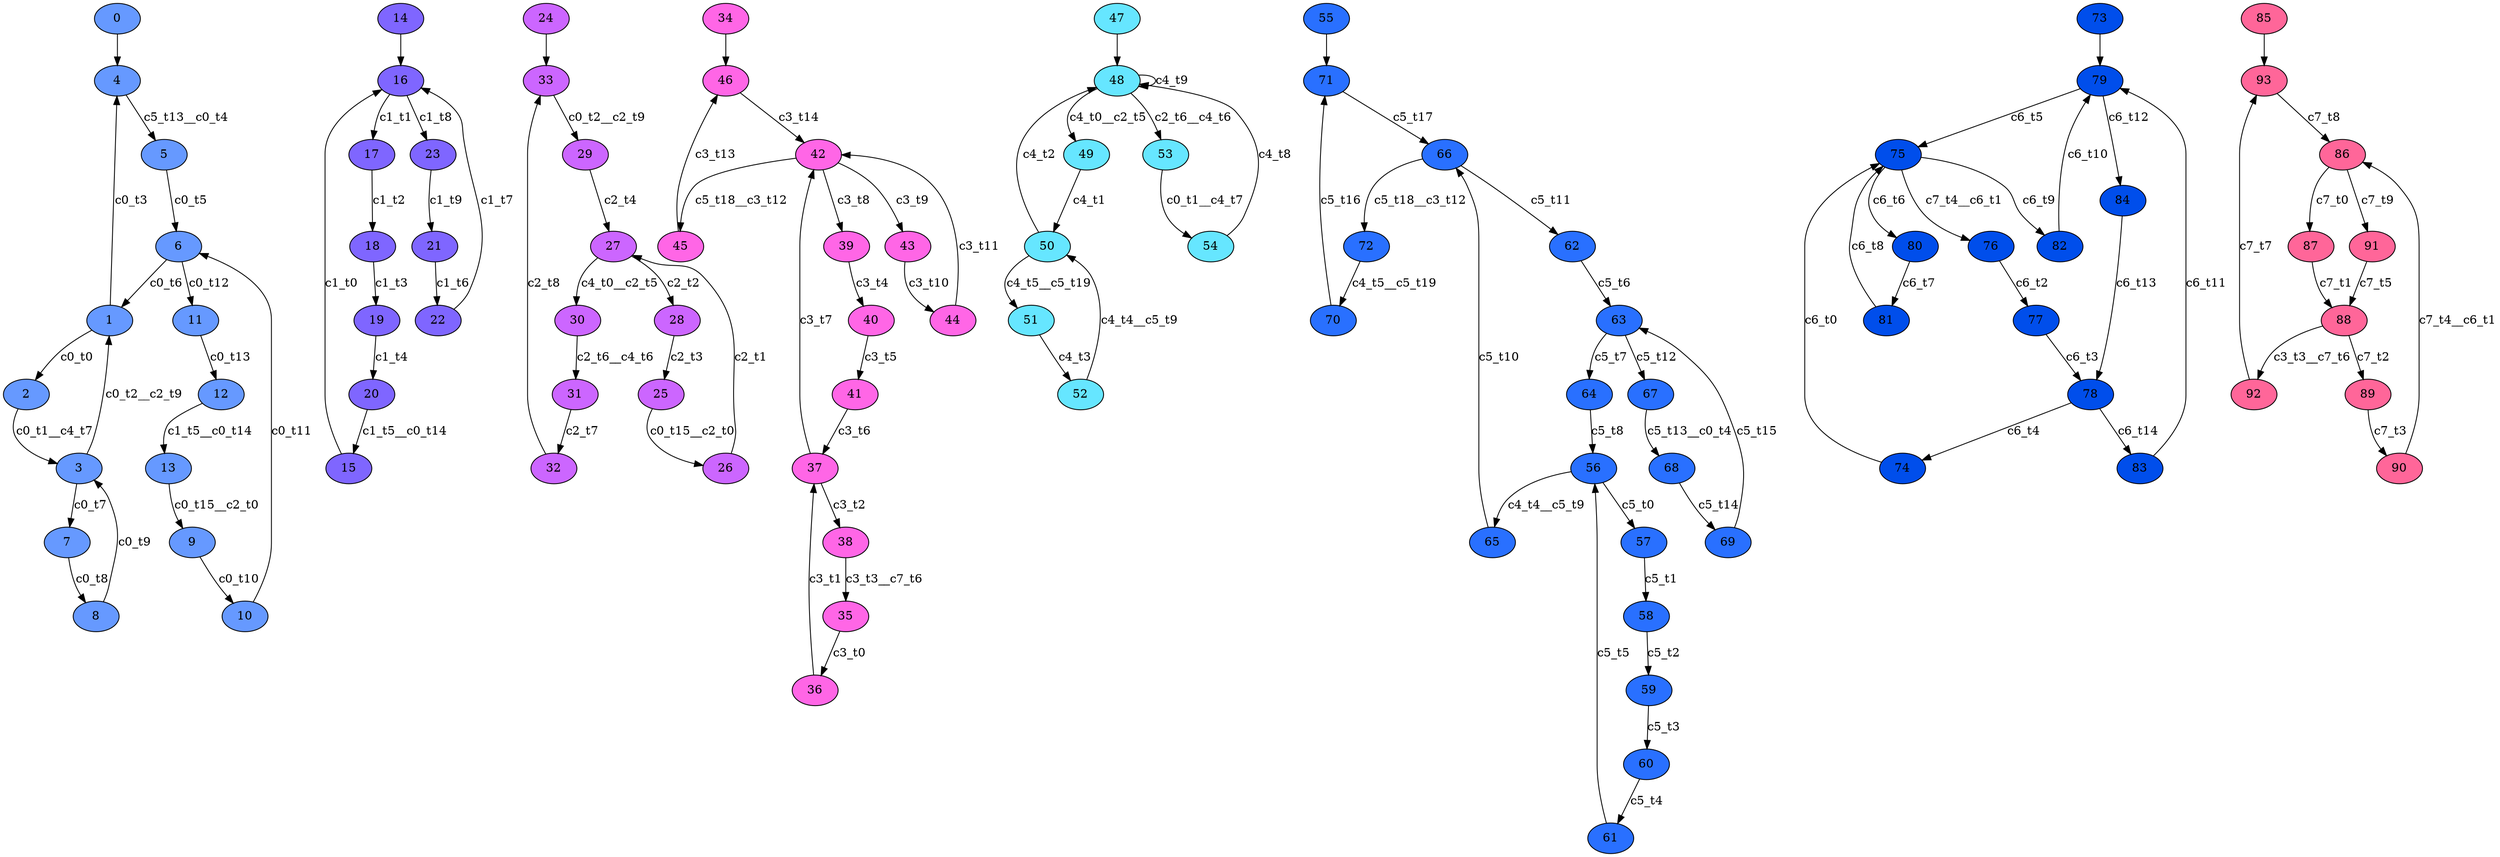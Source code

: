 digraph G {
  subgraph component0 {
0 [label="0" fillcolor="#6699FF" style=filled];
1 [label="1" fillcolor="#6699FF" style=filled];
2 [label="2" fillcolor="#6699FF" style=filled];
3 [label="3" fillcolor="#6699FF" style=filled];
4 [label="4" fillcolor="#6699FF" style=filled];
5 [label="5" fillcolor="#6699FF" style=filled];
6 [label="6" fillcolor="#6699FF" style=filled];
7 [label="7" fillcolor="#6699FF" style=filled];
8 [label="8" fillcolor="#6699FF" style=filled];
9 [label="9" fillcolor="#6699FF" style=filled];
10 [label="10" fillcolor="#6699FF" style=filled];
11 [label="11" fillcolor="#6699FF" style=filled];
12 [label="12" fillcolor="#6699FF" style=filled];
13 [label="13" fillcolor="#6699FF" style=filled];
1->2 [label="c0_t0" color=black ];
1->4 [label="c0_t3" color=black ];
5->6 [label="c0_t5" color=black ];
6->1 [label="c0_t6" color=black ];
3->7 [label="c0_t7" color=black ];
7->8 [label="c0_t8" color=black ];
8->3 [label="c0_t9" color=black ];
9->10 [label="c0_t10" color=black ];
10->6 [label="c0_t11" color=black ];
6->11 [label="c0_t12" color=black ];
11->12 [label="c0_t13" color=black ];
0->4 [label="" color=black ];
12->13 [label="c1_t5__c0_t14" color=black ];
13->9 [label="c0_t15__c2_t0" color=black ];
2->3 [label="c0_t1__c4_t7" color=black ];
4->5 [label="c5_t13__c0_t4" color=black ];
3->1 [label="c0_t2__c2_t9" color=black ];
  }
  subgraph component1 {
14 [label="14" fillcolor="#7F66FF" style=filled];
15 [label="15" fillcolor="#7F66FF" style=filled];
16 [label="16" fillcolor="#7F66FF" style=filled];
17 [label="17" fillcolor="#7F66FF" style=filled];
18 [label="18" fillcolor="#7F66FF" style=filled];
19 [label="19" fillcolor="#7F66FF" style=filled];
20 [label="20" fillcolor="#7F66FF" style=filled];
21 [label="21" fillcolor="#7F66FF" style=filled];
22 [label="22" fillcolor="#7F66FF" style=filled];
23 [label="23" fillcolor="#7F66FF" style=filled];
15->16 [label="c1_t0" color=black ];
16->17 [label="c1_t1" color=black ];
17->18 [label="c1_t2" color=black ];
18->19 [label="c1_t3" color=black ];
19->20 [label="c1_t4" color=black ];
21->22 [label="c1_t6" color=black ];
22->16 [label="c1_t7" color=black ];
16->23 [label="c1_t8" color=black ];
23->21 [label="c1_t9" color=black ];
14->16 [label="" color=black ];
20->15 [label="c1_t5__c0_t14" color=black ];
  }
  subgraph component2 {
24 [label="24" fillcolor="#CC66FF" style=filled];
25 [label="25" fillcolor="#CC66FF" style=filled];
26 [label="26" fillcolor="#CC66FF" style=filled];
27 [label="27" fillcolor="#CC66FF" style=filled];
28 [label="28" fillcolor="#CC66FF" style=filled];
29 [label="29" fillcolor="#CC66FF" style=filled];
30 [label="30" fillcolor="#CC66FF" style=filled];
31 [label="31" fillcolor="#CC66FF" style=filled];
32 [label="32" fillcolor="#CC66FF" style=filled];
33 [label="33" fillcolor="#CC66FF" style=filled];
26->27 [label="c2_t1" color=black ];
27->28 [label="c2_t2" color=black ];
28->25 [label="c2_t3" color=black ];
29->27 [label="c2_t4" color=black ];
31->32 [label="c2_t7" color=black ];
32->33 [label="c2_t8" color=black ];
24->33 [label="" color=black ];
25->26 [label="c0_t15__c2_t0" color=black ];
30->31 [label="c2_t6__c4_t6" color=black ];
33->29 [label="c0_t2__c2_t9" color=black ];
27->30 [label="c4_t0__c2_t5" color=black ];
  }
  subgraph component3 {
34 [label="34" fillcolor="#FF66E6" style=filled];
35 [label="35" fillcolor="#FF66E6" style=filled];
36 [label="36" fillcolor="#FF66E6" style=filled];
37 [label="37" fillcolor="#FF66E6" style=filled];
38 [label="38" fillcolor="#FF66E6" style=filled];
39 [label="39" fillcolor="#FF66E6" style=filled];
40 [label="40" fillcolor="#FF66E6" style=filled];
41 [label="41" fillcolor="#FF66E6" style=filled];
42 [label="42" fillcolor="#FF66E6" style=filled];
43 [label="43" fillcolor="#FF66E6" style=filled];
44 [label="44" fillcolor="#FF66E6" style=filled];
45 [label="45" fillcolor="#FF66E6" style=filled];
46 [label="46" fillcolor="#FF66E6" style=filled];
35->36 [label="c3_t0" color=black ];
36->37 [label="c3_t1" color=black ];
37->38 [label="c3_t2" color=black ];
39->40 [label="c3_t4" color=black ];
40->41 [label="c3_t5" color=black ];
41->37 [label="c3_t6" color=black ];
37->42 [label="c3_t7" color=black ];
42->39 [label="c3_t8" color=black ];
42->43 [label="c3_t9" color=black ];
43->44 [label="c3_t10" color=black ];
44->42 [label="c3_t11" color=black ];
45->46 [label="c3_t13" color=black ];
46->42 [label="c3_t14" color=black ];
34->46 [label="" color=black ];
38->35 [label="c3_t3__c7_t6" color=black ];
42->45 [label="c5_t18__c3_t12" color=black ];
  }
  subgraph component4 {
47 [label="47" fillcolor="#66E6FF" style=filled];
48 [label="48" fillcolor="#66E6FF" style=filled];
49 [label="49" fillcolor="#66E6FF" style=filled];
50 [label="50" fillcolor="#66E6FF" style=filled];
51 [label="51" fillcolor="#66E6FF" style=filled];
52 [label="52" fillcolor="#66E6FF" style=filled];
53 [label="53" fillcolor="#66E6FF" style=filled];
54 [label="54" fillcolor="#66E6FF" style=filled];
49->50 [label="c4_t1" color=black ];
50->48 [label="c4_t2" color=black ];
51->52 [label="c4_t3" color=black ];
54->48 [label="c4_t8" color=black ];
48->48 [label="c4_t9" color=black ];
47->48 [label="" color=black ];
50->51 [label="c4_t5__c5_t19" color=black ];
52->50 [label="c4_t4__c5_t9" color=black ];
53->54 [label="c0_t1__c4_t7" color=black ];
48->53 [label="c2_t6__c4_t6" color=black ];
48->49 [label="c4_t0__c2_t5" color=black ];
  }
  subgraph component5 {
55 [label="55" fillcolor="#2970FF" style=filled];
56 [label="56" fillcolor="#2970FF" style=filled];
57 [label="57" fillcolor="#2970FF" style=filled];
58 [label="58" fillcolor="#2970FF" style=filled];
59 [label="59" fillcolor="#2970FF" style=filled];
60 [label="60" fillcolor="#2970FF" style=filled];
61 [label="61" fillcolor="#2970FF" style=filled];
62 [label="62" fillcolor="#2970FF" style=filled];
63 [label="63" fillcolor="#2970FF" style=filled];
64 [label="64" fillcolor="#2970FF" style=filled];
65 [label="65" fillcolor="#2970FF" style=filled];
66 [label="66" fillcolor="#2970FF" style=filled];
67 [label="67" fillcolor="#2970FF" style=filled];
68 [label="68" fillcolor="#2970FF" style=filled];
69 [label="69" fillcolor="#2970FF" style=filled];
70 [label="70" fillcolor="#2970FF" style=filled];
71 [label="71" fillcolor="#2970FF" style=filled];
72 [label="72" fillcolor="#2970FF" style=filled];
56->57 [label="c5_t0" color=black ];
57->58 [label="c5_t1" color=black ];
58->59 [label="c5_t2" color=black ];
59->60 [label="c5_t3" color=black ];
60->61 [label="c5_t4" color=black ];
61->56 [label="c5_t5" color=black ];
62->63 [label="c5_t6" color=black ];
63->64 [label="c5_t7" color=black ];
64->56 [label="c5_t8" color=black ];
65->66 [label="c5_t10" color=black ];
66->62 [label="c5_t11" color=black ];
63->67 [label="c5_t12" color=black ];
68->69 [label="c5_t14" color=black ];
69->63 [label="c5_t15" color=black ];
70->71 [label="c5_t16" color=black ];
71->66 [label="c5_t17" color=black ];
55->71 [label="" color=black ];
72->70 [label="c4_t5__c5_t19" color=black ];
56->65 [label="c4_t4__c5_t9" color=black ];
67->68 [label="c5_t13__c0_t4" color=black ];
66->72 [label="c5_t18__c3_t12" color=black ];
  }
  subgraph component6 {
73 [label="73" fillcolor="#004EEB" style=filled];
74 [label="74" fillcolor="#004EEB" style=filled];
75 [label="75" fillcolor="#004EEB" style=filled];
76 [label="76" fillcolor="#004EEB" style=filled];
77 [label="77" fillcolor="#004EEB" style=filled];
78 [label="78" fillcolor="#004EEB" style=filled];
79 [label="79" fillcolor="#004EEB" style=filled];
80 [label="80" fillcolor="#004EEB" style=filled];
81 [label="81" fillcolor="#004EEB" style=filled];
82 [label="82" fillcolor="#004EEB" style=filled];
83 [label="83" fillcolor="#004EEB" style=filled];
84 [label="84" fillcolor="#004EEB" style=filled];
74->75 [label="c6_t0" color=black ];
76->77 [label="c6_t2" color=black ];
77->78 [label="c6_t3" color=black ];
78->74 [label="c6_t4" color=black ];
79->75 [label="c6_t5" color=black ];
75->80 [label="c6_t6" color=black ];
80->81 [label="c6_t7" color=black ];
81->75 [label="c6_t8" color=black ];
75->82 [label="c6_t9" color=black ];
82->79 [label="c6_t10" color=black ];
83->79 [label="c6_t11" color=black ];
79->84 [label="c6_t12" color=black ];
84->78 [label="c6_t13" color=black ];
78->83 [label="c6_t14" color=black ];
73->79 [label="" color=black ];
75->76 [label="c7_t4__c6_t1" color=black ];
  }
  subgraph component7 {
85 [label="85" fillcolor="#FF6699" style=filled];
86 [label="86" fillcolor="#FF6699" style=filled];
87 [label="87" fillcolor="#FF6699" style=filled];
88 [label="88" fillcolor="#FF6699" style=filled];
89 [label="89" fillcolor="#FF6699" style=filled];
90 [label="90" fillcolor="#FF6699" style=filled];
91 [label="91" fillcolor="#FF6699" style=filled];
92 [label="92" fillcolor="#FF6699" style=filled];
93 [label="93" fillcolor="#FF6699" style=filled];
86->87 [label="c7_t0" color=black ];
87->88 [label="c7_t1" color=black ];
88->89 [label="c7_t2" color=black ];
89->90 [label="c7_t3" color=black ];
91->88 [label="c7_t5" color=black ];
92->93 [label="c7_t7" color=black ];
93->86 [label="c7_t8" color=black ];
86->91 [label="c7_t9" color=black ];
85->93 [label="" color=black ];
88->92 [label="c3_t3__c7_t6" color=black ];
90->86 [label="c7_t4__c6_t1" color=black ];
  }
}
